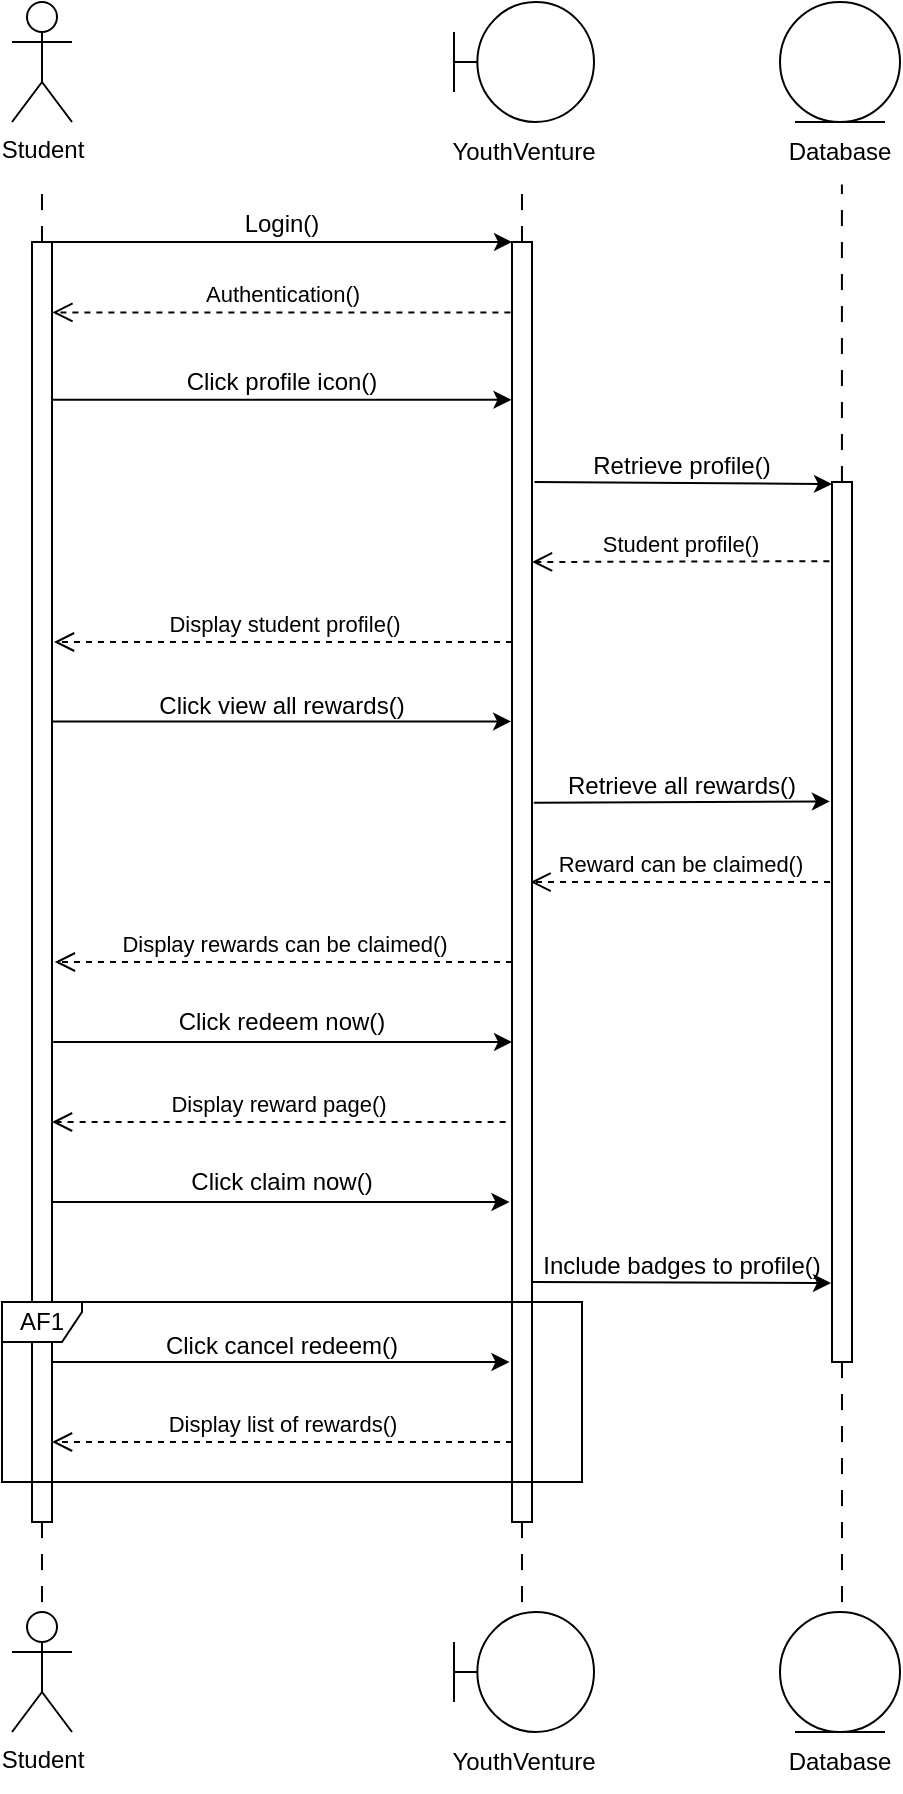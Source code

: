 <mxfile version="22.1.3" type="github">
  <diagram name="Page-1" id="pFX7y05Hc7Nv_Xd7KWQk">
    <mxGraphModel dx="791" dy="856" grid="1" gridSize="10" guides="1" tooltips="1" connect="1" arrows="1" fold="1" page="1" pageScale="1" pageWidth="850" pageHeight="1100" math="0" shadow="0">
      <root>
        <mxCell id="0" />
        <mxCell id="1" parent="0" />
        <mxCell id="ym9Bn9zGvR6PUeb4yeDG-1" value="Student" style="shape=umlActor;verticalLabelPosition=bottom;verticalAlign=top;html=1;" vertex="1" parent="1">
          <mxGeometry x="45" y="40" width="30" height="60" as="geometry" />
        </mxCell>
        <mxCell id="ym9Bn9zGvR6PUeb4yeDG-2" value="" style="group" vertex="1" connectable="0" parent="1">
          <mxGeometry x="266" y="40" width="70" height="90" as="geometry" />
        </mxCell>
        <mxCell id="ym9Bn9zGvR6PUeb4yeDG-3" value="" style="shape=umlBoundary;whiteSpace=wrap;html=1;" vertex="1" parent="ym9Bn9zGvR6PUeb4yeDG-2">
          <mxGeometry width="70" height="60" as="geometry" />
        </mxCell>
        <mxCell id="ym9Bn9zGvR6PUeb4yeDG-4" value="YouthVenture" style="text;html=1;strokeColor=none;fillColor=none;align=center;verticalAlign=middle;whiteSpace=wrap;rounded=0;" vertex="1" parent="ym9Bn9zGvR6PUeb4yeDG-2">
          <mxGeometry x="5" y="60" width="60" height="30" as="geometry" />
        </mxCell>
        <mxCell id="ym9Bn9zGvR6PUeb4yeDG-5" value="" style="ellipse;shape=umlEntity;whiteSpace=wrap;html=1;" vertex="1" parent="1">
          <mxGeometry x="429" y="40" width="60" height="60" as="geometry" />
        </mxCell>
        <mxCell id="ym9Bn9zGvR6PUeb4yeDG-6" value="Database" style="text;html=1;strokeColor=none;fillColor=none;align=center;verticalAlign=middle;whiteSpace=wrap;rounded=0;" vertex="1" parent="1">
          <mxGeometry x="429" y="100" width="60" height="30" as="geometry" />
        </mxCell>
        <mxCell id="ym9Bn9zGvR6PUeb4yeDG-7" value="" style="endArrow=none;dashed=1;html=1;rounded=0;strokeWidth=1;dashPattern=8 8;" edge="1" parent="1" source="ym9Bn9zGvR6PUeb4yeDG-11">
          <mxGeometry width="50" height="50" relative="1" as="geometry">
            <mxPoint x="59.5" y="630" as="sourcePoint" />
            <mxPoint x="60" y="130" as="targetPoint" />
          </mxGeometry>
        </mxCell>
        <mxCell id="ym9Bn9zGvR6PUeb4yeDG-8" value="" style="endArrow=none;dashed=1;html=1;rounded=0;strokeWidth=1;dashPattern=8 8;" edge="1" parent="1" source="ym9Bn9zGvR6PUeb4yeDG-13">
          <mxGeometry width="50" height="50" relative="1" as="geometry">
            <mxPoint x="300.74" y="630" as="sourcePoint" />
            <mxPoint x="300" y="130" as="targetPoint" />
          </mxGeometry>
        </mxCell>
        <mxCell id="ym9Bn9zGvR6PUeb4yeDG-9" value="" style="endArrow=none;dashed=1;html=1;rounded=0;strokeWidth=1;dashPattern=8 8;entryX=0.516;entryY=1.043;entryDx=0;entryDy=0;entryPerimeter=0;" edge="1" parent="1" source="ym9Bn9zGvR6PUeb4yeDG-23" target="ym9Bn9zGvR6PUeb4yeDG-6">
          <mxGeometry width="50" height="50" relative="1" as="geometry">
            <mxPoint x="458.74" y="630" as="sourcePoint" />
            <mxPoint x="458.74" y="130" as="targetPoint" />
          </mxGeometry>
        </mxCell>
        <mxCell id="ym9Bn9zGvR6PUeb4yeDG-10" value="" style="endArrow=none;dashed=1;html=1;rounded=0;strokeWidth=1;dashPattern=8 8;" edge="1" parent="1" target="ym9Bn9zGvR6PUeb4yeDG-11">
          <mxGeometry width="50" height="50" relative="1" as="geometry">
            <mxPoint x="60" y="840" as="sourcePoint" />
            <mxPoint x="59.5" y="130" as="targetPoint" />
          </mxGeometry>
        </mxCell>
        <mxCell id="ym9Bn9zGvR6PUeb4yeDG-11" value="" style="rounded=0;whiteSpace=wrap;html=1;" vertex="1" parent="1">
          <mxGeometry x="55" y="160" width="10" height="640" as="geometry" />
        </mxCell>
        <mxCell id="ym9Bn9zGvR6PUeb4yeDG-12" value="" style="endArrow=none;dashed=1;html=1;rounded=0;strokeWidth=1;dashPattern=8 8;" edge="1" parent="1" target="ym9Bn9zGvR6PUeb4yeDG-13">
          <mxGeometry width="50" height="50" relative="1" as="geometry">
            <mxPoint x="300" y="840" as="sourcePoint" />
            <mxPoint x="300.74" y="130" as="targetPoint" />
          </mxGeometry>
        </mxCell>
        <mxCell id="ym9Bn9zGvR6PUeb4yeDG-13" value="" style="rounded=0;whiteSpace=wrap;html=1;" vertex="1" parent="1">
          <mxGeometry x="295" y="160" width="10" height="640" as="geometry" />
        </mxCell>
        <mxCell id="ym9Bn9zGvR6PUeb4yeDG-14" value="" style="endArrow=classic;html=1;rounded=0;exitX=1;exitY=0;exitDx=0;exitDy=0;entryX=0;entryY=0;entryDx=0;entryDy=0;" edge="1" parent="1" source="ym9Bn9zGvR6PUeb4yeDG-11" target="ym9Bn9zGvR6PUeb4yeDG-13">
          <mxGeometry width="50" height="50" relative="1" as="geometry">
            <mxPoint x="250" y="350" as="sourcePoint" />
            <mxPoint x="300" y="300" as="targetPoint" />
          </mxGeometry>
        </mxCell>
        <mxCell id="ym9Bn9zGvR6PUeb4yeDG-15" value="Login()" style="text;html=1;strokeColor=none;fillColor=none;align=center;verticalAlign=middle;whiteSpace=wrap;rounded=0;" vertex="1" parent="1">
          <mxGeometry x="150" y="136" width="60" height="30" as="geometry" />
        </mxCell>
        <mxCell id="ym9Bn9zGvR6PUeb4yeDG-16" value="Authentication()" style="html=1;verticalAlign=bottom;endArrow=open;dashed=1;endSize=8;curved=0;rounded=0;entryX=1.019;entryY=0.055;entryDx=0;entryDy=0;entryPerimeter=0;movable=1;resizable=1;rotatable=1;deletable=1;editable=1;locked=0;connectable=1;exitX=-0.081;exitY=0.055;exitDx=0;exitDy=0;exitPerimeter=0;" edge="1" parent="1" source="ym9Bn9zGvR6PUeb4yeDG-13" target="ym9Bn9zGvR6PUeb4yeDG-11">
          <mxGeometry x="-0.002" relative="1" as="geometry">
            <mxPoint x="81.08" y="200.04" as="targetPoint" />
            <mxPoint x="251" y="200" as="sourcePoint" />
            <mxPoint as="offset" />
          </mxGeometry>
        </mxCell>
        <mxCell id="ym9Bn9zGvR6PUeb4yeDG-20" value="" style="endArrow=classic;html=1;rounded=0;exitX=0.997;exitY=0.219;exitDx=0;exitDy=0;entryX=-0.029;entryY=0.219;entryDx=0;entryDy=0;exitPerimeter=0;entryPerimeter=0;movable=1;resizable=1;rotatable=1;deletable=1;editable=1;locked=0;connectable=1;" edge="1" parent="1">
          <mxGeometry width="50" height="50" relative="1" as="geometry">
            <mxPoint x="64.97" y="238.87" as="sourcePoint" />
            <mxPoint x="294.71" y="238.87" as="targetPoint" />
          </mxGeometry>
        </mxCell>
        <mxCell id="ym9Bn9zGvR6PUeb4yeDG-21" value="Click profile icon()" style="text;html=1;strokeColor=none;fillColor=none;align=center;verticalAlign=middle;whiteSpace=wrap;rounded=0;movable=1;resizable=1;rotatable=1;deletable=1;editable=1;locked=0;connectable=1;" vertex="1" parent="1">
          <mxGeometry x="110" y="215" width="140" height="30" as="geometry" />
        </mxCell>
        <mxCell id="ym9Bn9zGvR6PUeb4yeDG-22" value="" style="endArrow=none;dashed=1;html=1;rounded=0;strokeWidth=1;dashPattern=8 8;" edge="1" parent="1" target="ym9Bn9zGvR6PUeb4yeDG-23">
          <mxGeometry width="50" height="50" relative="1" as="geometry">
            <mxPoint x="459.222" y="700" as="sourcePoint" />
            <mxPoint x="458.74" y="130" as="targetPoint" />
          </mxGeometry>
        </mxCell>
        <mxCell id="ym9Bn9zGvR6PUeb4yeDG-23" value="" style="rounded=0;whiteSpace=wrap;html=1;" vertex="1" parent="1">
          <mxGeometry x="455" y="280" width="10" height="440" as="geometry" />
        </mxCell>
        <mxCell id="ym9Bn9zGvR6PUeb4yeDG-24" value="" style="endArrow=classic;html=1;rounded=0;entryX=0;entryY=0;entryDx=0;entryDy=0;exitX=1.124;exitY=0.163;exitDx=0;exitDy=0;exitPerimeter=0;" edge="1" parent="1">
          <mxGeometry width="50" height="50" relative="1" as="geometry">
            <mxPoint x="306.24" y="279.99" as="sourcePoint" />
            <mxPoint x="455" y="281.0" as="targetPoint" />
          </mxGeometry>
        </mxCell>
        <mxCell id="ym9Bn9zGvR6PUeb4yeDG-25" value="Retrieve profile()" style="text;html=1;strokeColor=none;fillColor=none;align=center;verticalAlign=middle;whiteSpace=wrap;rounded=0;" vertex="1" parent="1">
          <mxGeometry x="310" y="257" width="140" height="30" as="geometry" />
        </mxCell>
        <mxCell id="ym9Bn9zGvR6PUeb4yeDG-26" value="Student profile()" style="html=1;verticalAlign=bottom;endArrow=open;dashed=1;endSize=8;curved=0;rounded=0;exitX=-0.133;exitY=0.09;exitDx=0;exitDy=0;exitPerimeter=0;entryX=1;entryY=0.25;entryDx=0;entryDy=0;" edge="1" parent="1" source="ym9Bn9zGvR6PUeb4yeDG-23" target="ym9Bn9zGvR6PUeb4yeDG-13">
          <mxGeometry relative="1" as="geometry">
            <mxPoint x="267.09" y="399.36" as="targetPoint" />
            <mxPoint x="429.36" y="400.32" as="sourcePoint" />
          </mxGeometry>
        </mxCell>
        <mxCell id="ym9Bn9zGvR6PUeb4yeDG-27" value="Display student profile()" style="html=1;verticalAlign=bottom;endArrow=open;dashed=1;endSize=8;curved=0;rounded=0;exitX=-0.012;exitY=0.383;exitDx=0;exitDy=0;exitPerimeter=0;entryX=1.085;entryY=0.383;entryDx=0;entryDy=0;entryPerimeter=0;movable=1;resizable=1;rotatable=1;deletable=1;editable=1;locked=0;connectable=1;" edge="1" parent="1">
          <mxGeometry relative="1" as="geometry">
            <mxPoint x="65.97" y="360.0" as="targetPoint" />
            <mxPoint x="295" y="360.0" as="sourcePoint" />
          </mxGeometry>
        </mxCell>
        <mxCell id="ym9Bn9zGvR6PUeb4yeDG-28" value="" style="endArrow=classic;html=1;rounded=0;exitX=1.01;exitY=0.438;exitDx=0;exitDy=0;exitPerimeter=0;entryX=-0.045;entryY=0.438;entryDx=0;entryDy=0;entryPerimeter=0;movable=1;resizable=1;rotatable=1;deletable=1;editable=1;locked=0;connectable=1;" edge="1" parent="1">
          <mxGeometry width="50" height="50" relative="1" as="geometry">
            <mxPoint x="65.1" y="399.74" as="sourcePoint" />
            <mxPoint x="294.55" y="399.74" as="targetPoint" />
          </mxGeometry>
        </mxCell>
        <mxCell id="ym9Bn9zGvR6PUeb4yeDG-29" value="Click view all rewards()" style="text;html=1;strokeColor=none;fillColor=none;align=center;verticalAlign=middle;whiteSpace=wrap;rounded=0;movable=1;resizable=1;rotatable=1;deletable=1;editable=1;locked=0;connectable=1;" vertex="1" parent="1">
          <mxGeometry x="110" y="377" width="140" height="30" as="geometry" />
        </mxCell>
        <mxCell id="ym9Bn9zGvR6PUeb4yeDG-30" value="" style="endArrow=classic;html=1;rounded=0;entryX=-0.106;entryY=0.363;entryDx=0;entryDy=0;entryPerimeter=0;exitX=1.09;exitY=0.438;exitDx=0;exitDy=0;exitPerimeter=0;" edge="1" parent="1" source="ym9Bn9zGvR6PUeb4yeDG-13" target="ym9Bn9zGvR6PUeb4yeDG-23">
          <mxGeometry width="50" height="50" relative="1" as="geometry">
            <mxPoint x="310" y="520" as="sourcePoint" />
            <mxPoint x="430.05" y="519.84" as="targetPoint" />
          </mxGeometry>
        </mxCell>
        <mxCell id="ym9Bn9zGvR6PUeb4yeDG-31" value="Retrieve all rewards()" style="text;html=1;strokeColor=none;fillColor=none;align=center;verticalAlign=middle;whiteSpace=wrap;rounded=0;" vertex="1" parent="1">
          <mxGeometry x="310" y="417" width="140" height="30" as="geometry" />
        </mxCell>
        <mxCell id="ym9Bn9zGvR6PUeb4yeDG-32" value="Reward can be claimed()" style="html=1;verticalAlign=bottom;endArrow=open;dashed=1;endSize=8;curved=0;rounded=0;exitX=0;exitY=1;exitDx=0;exitDy=0;entryX=1.028;entryY=0.548;entryDx=0;entryDy=0;entryPerimeter=0;" edge="1" parent="1">
          <mxGeometry relative="1" as="geometry">
            <mxPoint x="304.28" y="480.04" as="targetPoint" />
            <mxPoint x="454" y="480" as="sourcePoint" />
          </mxGeometry>
        </mxCell>
        <mxCell id="ym9Bn9zGvR6PUeb4yeDG-33" value="Display rewards can be claimed()" style="html=1;verticalAlign=bottom;endArrow=open;dashed=1;endSize=8;curved=0;rounded=0;entryX=1.124;entryY=0.603;entryDx=0;entryDy=0;entryPerimeter=0;movable=1;resizable=1;rotatable=1;deletable=1;editable=1;locked=0;connectable=1;exitX=-0.018;exitY=0.603;exitDx=0;exitDy=0;exitPerimeter=0;" edge="1" parent="1">
          <mxGeometry relative="1" as="geometry">
            <mxPoint x="66.42" y="520" as="targetPoint" />
            <mxPoint x="295.0" y="520" as="sourcePoint" />
          </mxGeometry>
        </mxCell>
        <mxCell id="ym9Bn9zGvR6PUeb4yeDG-35" value="" style="endArrow=classic;html=1;rounded=0;exitX=1.02;exitY=0.712;exitDx=0;exitDy=0;exitPerimeter=0;entryX=-0.04;entryY=0.712;entryDx=0;entryDy=0;entryPerimeter=0;movable=1;resizable=1;rotatable=1;deletable=1;editable=1;locked=0;connectable=1;" edge="1" parent="1">
          <mxGeometry width="50" height="50" relative="1" as="geometry">
            <mxPoint x="65.6" y="560" as="sourcePoint" />
            <mxPoint x="295" y="560" as="targetPoint" />
          </mxGeometry>
        </mxCell>
        <mxCell id="ym9Bn9zGvR6PUeb4yeDG-36" value="Click redeem now()" style="text;html=1;strokeColor=none;fillColor=none;align=center;verticalAlign=middle;whiteSpace=wrap;rounded=0;movable=1;resizable=1;rotatable=1;deletable=1;editable=1;locked=0;connectable=1;" vertex="1" parent="1">
          <mxGeometry x="110.0" y="535" width="140" height="30" as="geometry" />
        </mxCell>
        <mxCell id="ym9Bn9zGvR6PUeb4yeDG-37" value="" style="endArrow=classic;html=1;rounded=0;entryX=0;entryY=0;entryDx=0;entryDy=0;movable=1;resizable=1;rotatable=1;deletable=1;editable=1;locked=0;connectable=1;exitX=1;exitY=0.739;exitDx=0;exitDy=0;exitPerimeter=0;" edge="1" parent="1">
          <mxGeometry width="50" height="50" relative="1" as="geometry">
            <mxPoint x="305.5" y="680" as="sourcePoint" />
            <mxPoint x="454.5" y="680.53" as="targetPoint" />
          </mxGeometry>
        </mxCell>
        <mxCell id="ym9Bn9zGvR6PUeb4yeDG-38" value="Include badges to profile()" style="text;html=1;strokeColor=none;fillColor=none;align=center;verticalAlign=middle;whiteSpace=wrap;rounded=0;movable=1;resizable=1;rotatable=1;deletable=1;editable=1;locked=0;connectable=1;" vertex="1" parent="1">
          <mxGeometry x="300" y="657" width="160" height="30" as="geometry" />
        </mxCell>
        <mxCell id="ym9Bn9zGvR6PUeb4yeDG-40" value="Display reward page()" style="html=1;verticalAlign=bottom;endArrow=open;dashed=1;endSize=8;curved=0;rounded=0;exitX=-0.2;exitY=0.822;exitDx=0;exitDy=0;exitPerimeter=0;entryX=1.118;entryY=0.822;entryDx=0;entryDy=0;entryPerimeter=0;" edge="1" parent="1">
          <mxGeometry relative="1" as="geometry">
            <mxPoint x="65.0" y="600" as="targetPoint" />
            <mxPoint x="291.82" y="600" as="sourcePoint" />
          </mxGeometry>
        </mxCell>
        <mxCell id="ym9Bn9zGvR6PUeb4yeDG-41" value="" style="endArrow=classic;html=1;rounded=0;exitX=1.015;exitY=0.877;exitDx=0;exitDy=0;exitPerimeter=0;entryX=-0.112;entryY=0.877;entryDx=0;entryDy=0;entryPerimeter=0;movable=1;resizable=1;rotatable=1;deletable=1;editable=1;locked=0;connectable=1;" edge="1" parent="1">
          <mxGeometry width="50" height="50" relative="1" as="geometry">
            <mxPoint x="65.0" y="640" as="sourcePoint" />
            <mxPoint x="293.73" y="640" as="targetPoint" />
          </mxGeometry>
        </mxCell>
        <mxCell id="ym9Bn9zGvR6PUeb4yeDG-42" value="Click claim now()" style="text;html=1;strokeColor=none;fillColor=none;align=center;verticalAlign=middle;whiteSpace=wrap;rounded=0;movable=1;resizable=1;rotatable=1;deletable=1;editable=1;locked=0;connectable=1;" vertex="1" parent="1">
          <mxGeometry x="110" y="615" width="140" height="30" as="geometry" />
        </mxCell>
        <mxCell id="ym9Bn9zGvR6PUeb4yeDG-46" value="Display list of rewards()" style="html=1;verticalAlign=bottom;endArrow=open;dashed=1;endSize=8;curved=0;rounded=0;exitX=0;exitY=1;exitDx=0;exitDy=0;entryX=1;entryY=1;entryDx=0;entryDy=0;" edge="1" parent="1">
          <mxGeometry relative="1" as="geometry">
            <mxPoint x="65" y="760.0" as="targetPoint" />
            <mxPoint x="295" y="760.0" as="sourcePoint" />
          </mxGeometry>
        </mxCell>
        <mxCell id="ym9Bn9zGvR6PUeb4yeDG-47" value="" style="endArrow=none;dashed=1;html=1;rounded=0;strokeWidth=1;dashPattern=8 8;entryX=0.5;entryY=1;entryDx=0;entryDy=0;" edge="1" parent="1" target="ym9Bn9zGvR6PUeb4yeDG-23">
          <mxGeometry width="50" height="50" relative="1" as="geometry">
            <mxPoint x="460" y="840" as="sourcePoint" />
            <mxPoint x="459.571" y="860" as="targetPoint" />
          </mxGeometry>
        </mxCell>
        <mxCell id="ym9Bn9zGvR6PUeb4yeDG-51" value="Student" style="shape=umlActor;verticalLabelPosition=bottom;verticalAlign=top;html=1;" vertex="1" parent="1">
          <mxGeometry x="45" y="845" width="30" height="60" as="geometry" />
        </mxCell>
        <mxCell id="ym9Bn9zGvR6PUeb4yeDG-52" value="" style="group" vertex="1" connectable="0" parent="1">
          <mxGeometry x="266" y="845" width="70" height="90" as="geometry" />
        </mxCell>
        <mxCell id="ym9Bn9zGvR6PUeb4yeDG-53" value="" style="shape=umlBoundary;whiteSpace=wrap;html=1;" vertex="1" parent="ym9Bn9zGvR6PUeb4yeDG-52">
          <mxGeometry width="70" height="60" as="geometry" />
        </mxCell>
        <mxCell id="ym9Bn9zGvR6PUeb4yeDG-54" value="YouthVenture" style="text;html=1;strokeColor=none;fillColor=none;align=center;verticalAlign=middle;whiteSpace=wrap;rounded=0;" vertex="1" parent="ym9Bn9zGvR6PUeb4yeDG-52">
          <mxGeometry x="5" y="60" width="60" height="30" as="geometry" />
        </mxCell>
        <mxCell id="ym9Bn9zGvR6PUeb4yeDG-55" value="" style="ellipse;shape=umlEntity;whiteSpace=wrap;html=1;" vertex="1" parent="1">
          <mxGeometry x="429" y="845" width="60" height="60" as="geometry" />
        </mxCell>
        <mxCell id="ym9Bn9zGvR6PUeb4yeDG-56" value="Database" style="text;html=1;strokeColor=none;fillColor=none;align=center;verticalAlign=middle;whiteSpace=wrap;rounded=0;" vertex="1" parent="1">
          <mxGeometry x="429" y="905" width="60" height="30" as="geometry" />
        </mxCell>
        <mxCell id="ym9Bn9zGvR6PUeb4yeDG-58" value="" style="endArrow=classic;html=1;rounded=0;exitX=1.015;exitY=0.877;exitDx=0;exitDy=0;exitPerimeter=0;entryX=-0.112;entryY=0.877;entryDx=0;entryDy=0;entryPerimeter=0;movable=1;resizable=1;rotatable=1;deletable=1;editable=1;locked=0;connectable=1;" edge="1" parent="1">
          <mxGeometry width="50" height="50" relative="1" as="geometry">
            <mxPoint x="65.0" y="720" as="sourcePoint" />
            <mxPoint x="293.73" y="720" as="targetPoint" />
          </mxGeometry>
        </mxCell>
        <mxCell id="ym9Bn9zGvR6PUeb4yeDG-59" value="Click cancel redeem()" style="text;html=1;strokeColor=none;fillColor=none;align=center;verticalAlign=middle;whiteSpace=wrap;rounded=0;movable=1;resizable=1;rotatable=1;deletable=1;editable=1;locked=0;connectable=1;" vertex="1" parent="1">
          <mxGeometry x="110" y="697" width="140" height="30" as="geometry" />
        </mxCell>
        <mxCell id="ym9Bn9zGvR6PUeb4yeDG-60" value="AF1" style="shape=umlFrame;whiteSpace=wrap;html=1;pointerEvents=0;width=40;height=20;" vertex="1" parent="1">
          <mxGeometry x="40" y="690" width="290" height="90" as="geometry" />
        </mxCell>
      </root>
    </mxGraphModel>
  </diagram>
</mxfile>
